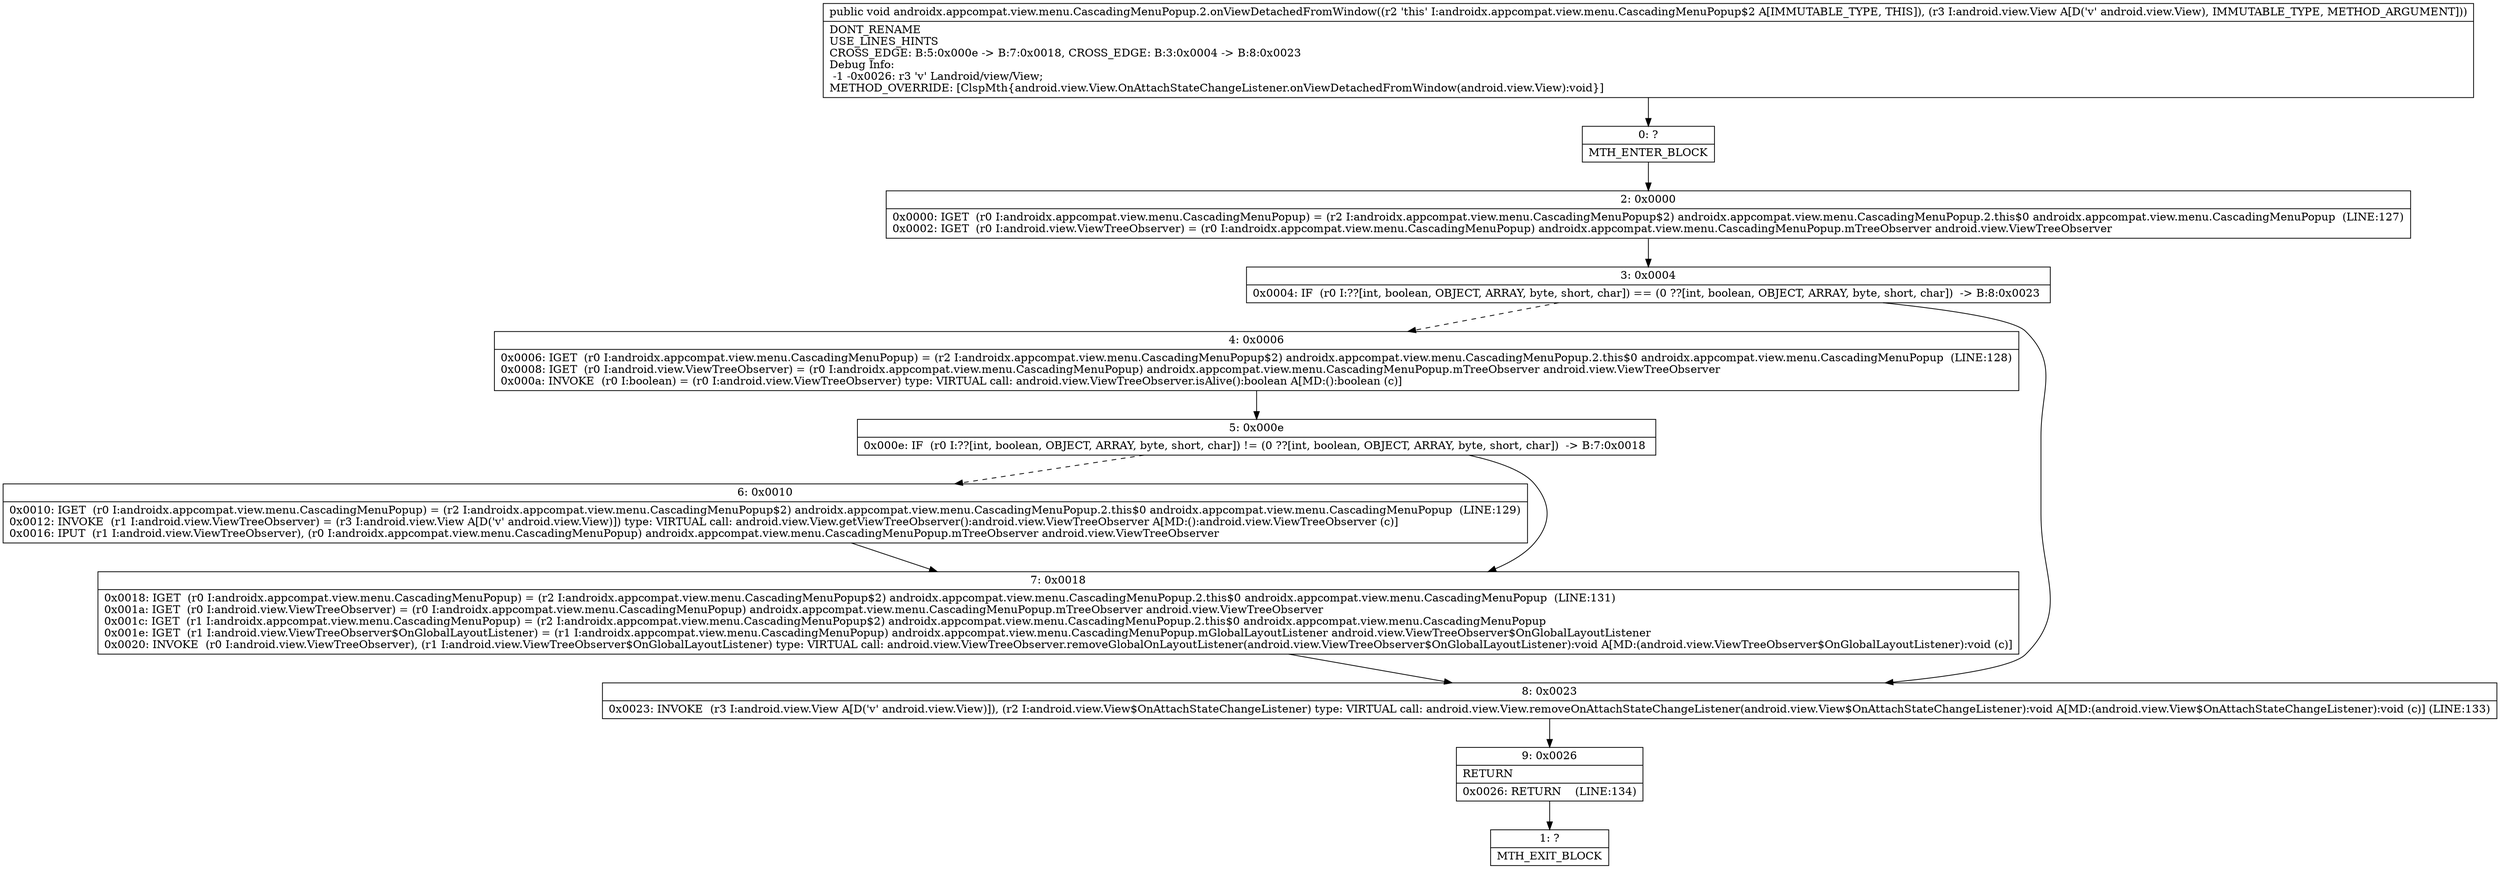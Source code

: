 digraph "CFG forandroidx.appcompat.view.menu.CascadingMenuPopup.2.onViewDetachedFromWindow(Landroid\/view\/View;)V" {
Node_0 [shape=record,label="{0\:\ ?|MTH_ENTER_BLOCK\l}"];
Node_2 [shape=record,label="{2\:\ 0x0000|0x0000: IGET  (r0 I:androidx.appcompat.view.menu.CascadingMenuPopup) = (r2 I:androidx.appcompat.view.menu.CascadingMenuPopup$2) androidx.appcompat.view.menu.CascadingMenuPopup.2.this$0 androidx.appcompat.view.menu.CascadingMenuPopup  (LINE:127)\l0x0002: IGET  (r0 I:android.view.ViewTreeObserver) = (r0 I:androidx.appcompat.view.menu.CascadingMenuPopup) androidx.appcompat.view.menu.CascadingMenuPopup.mTreeObserver android.view.ViewTreeObserver \l}"];
Node_3 [shape=record,label="{3\:\ 0x0004|0x0004: IF  (r0 I:??[int, boolean, OBJECT, ARRAY, byte, short, char]) == (0 ??[int, boolean, OBJECT, ARRAY, byte, short, char])  \-\> B:8:0x0023 \l}"];
Node_4 [shape=record,label="{4\:\ 0x0006|0x0006: IGET  (r0 I:androidx.appcompat.view.menu.CascadingMenuPopup) = (r2 I:androidx.appcompat.view.menu.CascadingMenuPopup$2) androidx.appcompat.view.menu.CascadingMenuPopup.2.this$0 androidx.appcompat.view.menu.CascadingMenuPopup  (LINE:128)\l0x0008: IGET  (r0 I:android.view.ViewTreeObserver) = (r0 I:androidx.appcompat.view.menu.CascadingMenuPopup) androidx.appcompat.view.menu.CascadingMenuPopup.mTreeObserver android.view.ViewTreeObserver \l0x000a: INVOKE  (r0 I:boolean) = (r0 I:android.view.ViewTreeObserver) type: VIRTUAL call: android.view.ViewTreeObserver.isAlive():boolean A[MD:():boolean (c)]\l}"];
Node_5 [shape=record,label="{5\:\ 0x000e|0x000e: IF  (r0 I:??[int, boolean, OBJECT, ARRAY, byte, short, char]) != (0 ??[int, boolean, OBJECT, ARRAY, byte, short, char])  \-\> B:7:0x0018 \l}"];
Node_6 [shape=record,label="{6\:\ 0x0010|0x0010: IGET  (r0 I:androidx.appcompat.view.menu.CascadingMenuPopup) = (r2 I:androidx.appcompat.view.menu.CascadingMenuPopup$2) androidx.appcompat.view.menu.CascadingMenuPopup.2.this$0 androidx.appcompat.view.menu.CascadingMenuPopup  (LINE:129)\l0x0012: INVOKE  (r1 I:android.view.ViewTreeObserver) = (r3 I:android.view.View A[D('v' android.view.View)]) type: VIRTUAL call: android.view.View.getViewTreeObserver():android.view.ViewTreeObserver A[MD:():android.view.ViewTreeObserver (c)]\l0x0016: IPUT  (r1 I:android.view.ViewTreeObserver), (r0 I:androidx.appcompat.view.menu.CascadingMenuPopup) androidx.appcompat.view.menu.CascadingMenuPopup.mTreeObserver android.view.ViewTreeObserver \l}"];
Node_7 [shape=record,label="{7\:\ 0x0018|0x0018: IGET  (r0 I:androidx.appcompat.view.menu.CascadingMenuPopup) = (r2 I:androidx.appcompat.view.menu.CascadingMenuPopup$2) androidx.appcompat.view.menu.CascadingMenuPopup.2.this$0 androidx.appcompat.view.menu.CascadingMenuPopup  (LINE:131)\l0x001a: IGET  (r0 I:android.view.ViewTreeObserver) = (r0 I:androidx.appcompat.view.menu.CascadingMenuPopup) androidx.appcompat.view.menu.CascadingMenuPopup.mTreeObserver android.view.ViewTreeObserver \l0x001c: IGET  (r1 I:androidx.appcompat.view.menu.CascadingMenuPopup) = (r2 I:androidx.appcompat.view.menu.CascadingMenuPopup$2) androidx.appcompat.view.menu.CascadingMenuPopup.2.this$0 androidx.appcompat.view.menu.CascadingMenuPopup \l0x001e: IGET  (r1 I:android.view.ViewTreeObserver$OnGlobalLayoutListener) = (r1 I:androidx.appcompat.view.menu.CascadingMenuPopup) androidx.appcompat.view.menu.CascadingMenuPopup.mGlobalLayoutListener android.view.ViewTreeObserver$OnGlobalLayoutListener \l0x0020: INVOKE  (r0 I:android.view.ViewTreeObserver), (r1 I:android.view.ViewTreeObserver$OnGlobalLayoutListener) type: VIRTUAL call: android.view.ViewTreeObserver.removeGlobalOnLayoutListener(android.view.ViewTreeObserver$OnGlobalLayoutListener):void A[MD:(android.view.ViewTreeObserver$OnGlobalLayoutListener):void (c)]\l}"];
Node_8 [shape=record,label="{8\:\ 0x0023|0x0023: INVOKE  (r3 I:android.view.View A[D('v' android.view.View)]), (r2 I:android.view.View$OnAttachStateChangeListener) type: VIRTUAL call: android.view.View.removeOnAttachStateChangeListener(android.view.View$OnAttachStateChangeListener):void A[MD:(android.view.View$OnAttachStateChangeListener):void (c)] (LINE:133)\l}"];
Node_9 [shape=record,label="{9\:\ 0x0026|RETURN\l|0x0026: RETURN    (LINE:134)\l}"];
Node_1 [shape=record,label="{1\:\ ?|MTH_EXIT_BLOCK\l}"];
MethodNode[shape=record,label="{public void androidx.appcompat.view.menu.CascadingMenuPopup.2.onViewDetachedFromWindow((r2 'this' I:androidx.appcompat.view.menu.CascadingMenuPopup$2 A[IMMUTABLE_TYPE, THIS]), (r3 I:android.view.View A[D('v' android.view.View), IMMUTABLE_TYPE, METHOD_ARGUMENT]))  | DONT_RENAME\lUSE_LINES_HINTS\lCROSS_EDGE: B:5:0x000e \-\> B:7:0x0018, CROSS_EDGE: B:3:0x0004 \-\> B:8:0x0023\lDebug Info:\l  \-1 \-0x0026: r3 'v' Landroid\/view\/View;\lMETHOD_OVERRIDE: [ClspMth\{android.view.View.OnAttachStateChangeListener.onViewDetachedFromWindow(android.view.View):void\}]\l}"];
MethodNode -> Node_0;Node_0 -> Node_2;
Node_2 -> Node_3;
Node_3 -> Node_4[style=dashed];
Node_3 -> Node_8;
Node_4 -> Node_5;
Node_5 -> Node_6[style=dashed];
Node_5 -> Node_7;
Node_6 -> Node_7;
Node_7 -> Node_8;
Node_8 -> Node_9;
Node_9 -> Node_1;
}

